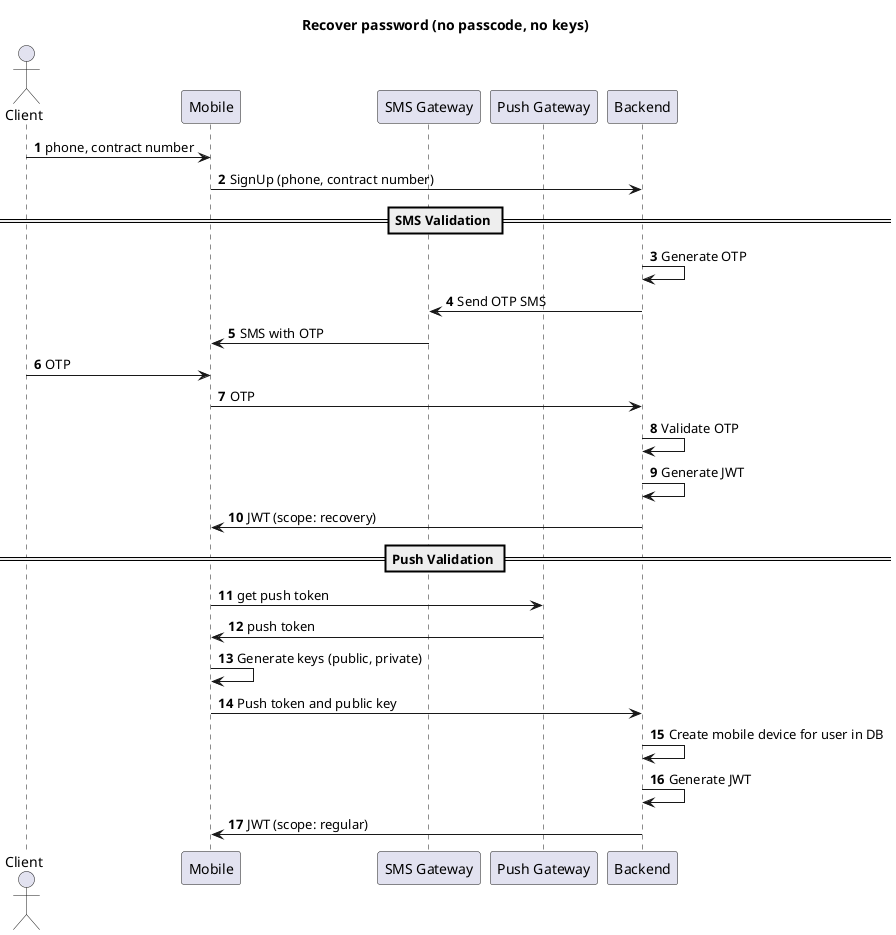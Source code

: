 @startuml
title: Recover password (no passcode, no keys)

actor Client as user
participant Mobile as Mob
participant "SMS Gateway" as sms
participant "Push Gateway" as push
participant Backend as Back

autonumber
user -> Mob: phone, contract number
Mob -> Back: SignUp (phone, contract number)

== SMS Validation ==
Back -> Back: Generate OTP
Back -> sms: Send OTP SMS
sms -> Mob: SMS with OTP
user -> Mob: OTP
Mob -> Back: OTP
Back -> Back: Validate OTP
Back -> Back: Generate JWT
Back -> Mob: JWT (scope: recovery)

== Push Validation ==
Mob -> push: get push token
push -> Mob: push token
Mob -> Mob: Generate keys (public, private)
Mob -> Back: Push token and public key
Back -> Back: Create mobile device for user in DB
Back -> Back: Generate JWT
Back -> Mob: JWT (scope: regular)
@enduml